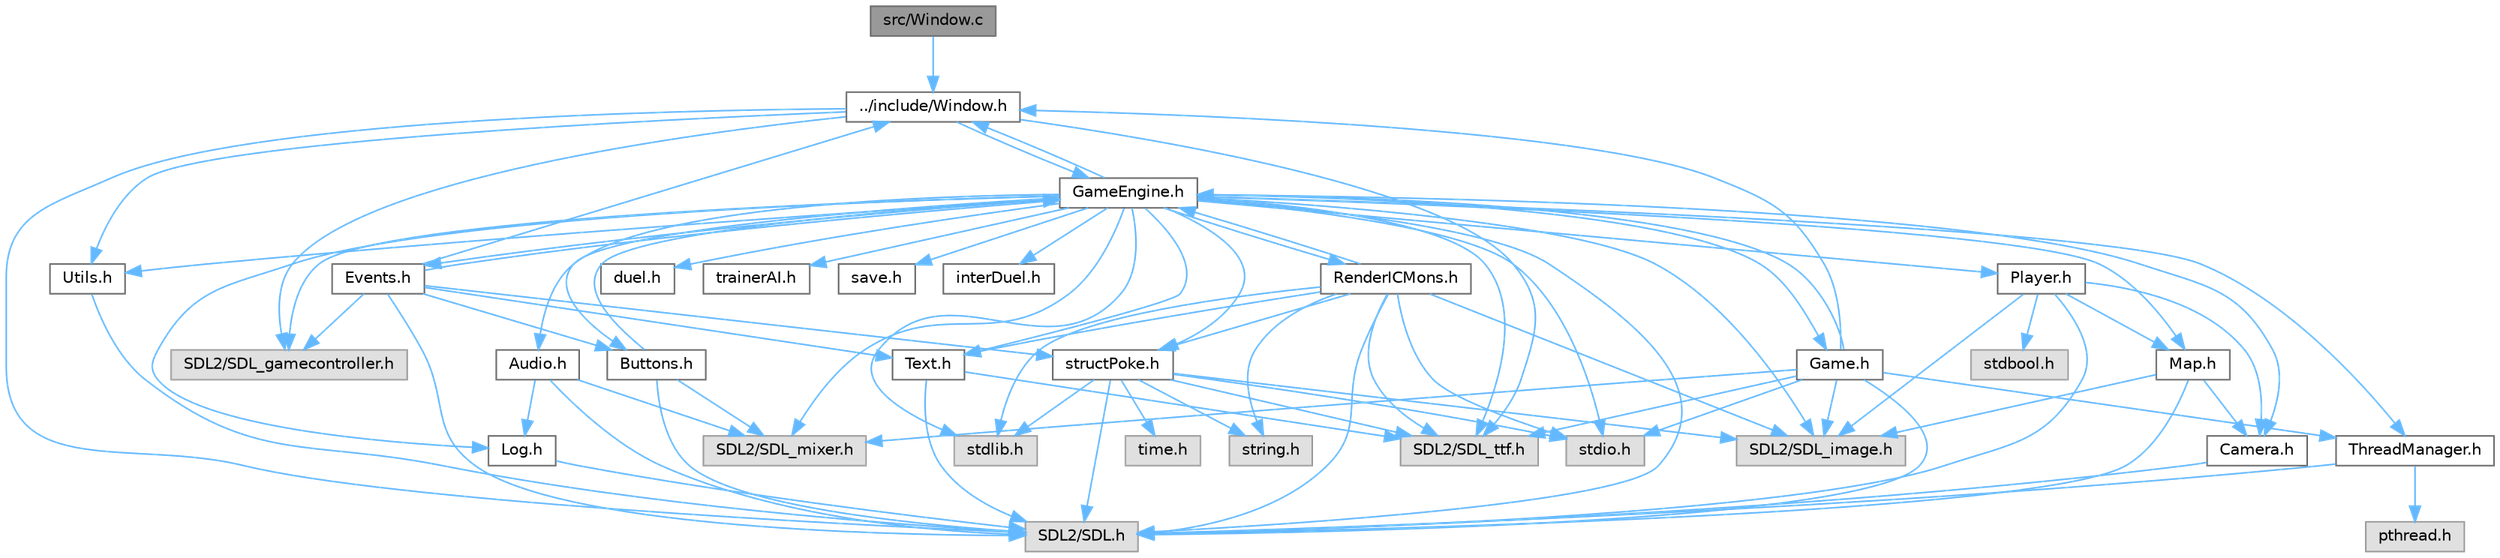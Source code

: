 digraph "src/Window.c"
{
 // LATEX_PDF_SIZE
  bgcolor="transparent";
  edge [fontname=Helvetica,fontsize=10,labelfontname=Helvetica,labelfontsize=10];
  node [fontname=Helvetica,fontsize=10,shape=box,height=0.2,width=0.4];
  Node1 [id="Node000001",label="src/Window.c",height=0.2,width=0.4,color="gray40", fillcolor="grey60", style="filled", fontcolor="black",tooltip=" "];
  Node1 -> Node2 [id="edge1_Node000001_Node000002",color="steelblue1",style="solid",tooltip=" "];
  Node2 [id="Node000002",label="../include/Window.h",height=0.2,width=0.4,color="grey40", fillcolor="white", style="filled",URL="$d3/ded/Window_8h.html",tooltip="Définition et gestion de la fenêtre principale de l'application."];
  Node2 -> Node3 [id="edge2_Node000002_Node000003",color="steelblue1",style="solid",tooltip=" "];
  Node3 [id="Node000003",label="SDL2/SDL.h",height=0.2,width=0.4,color="grey60", fillcolor="#E0E0E0", style="filled",tooltip=" "];
  Node2 -> Node4 [id="edge3_Node000002_Node000004",color="steelblue1",style="solid",tooltip=" "];
  Node4 [id="Node000004",label="SDL2/SDL_ttf.h",height=0.2,width=0.4,color="grey60", fillcolor="#E0E0E0", style="filled",tooltip=" "];
  Node2 -> Node5 [id="edge4_Node000002_Node000005",color="steelblue1",style="solid",tooltip=" "];
  Node5 [id="Node000005",label="SDL2/SDL_gamecontroller.h",height=0.2,width=0.4,color="grey60", fillcolor="#E0E0E0", style="filled",tooltip=" "];
  Node2 -> Node6 [id="edge5_Node000002_Node000006",color="steelblue1",style="solid",tooltip=" "];
  Node6 [id="Node000006",label="GameEngine.h",height=0.2,width=0.4,color="grey40", fillcolor="white", style="filled",URL="$d7/d1f/GameEngine_8h.html",tooltip="Définition et gestion du moteur de jeu."];
  Node6 -> Node3 [id="edge6_Node000006_Node000003",color="steelblue1",style="solid",tooltip=" "];
  Node6 -> Node7 [id="edge7_Node000006_Node000007",color="steelblue1",style="solid",tooltip=" "];
  Node7 [id="Node000007",label="SDL2/SDL_mixer.h",height=0.2,width=0.4,color="grey60", fillcolor="#E0E0E0", style="filled",tooltip=" "];
  Node6 -> Node8 [id="edge8_Node000006_Node000008",color="steelblue1",style="solid",tooltip=" "];
  Node8 [id="Node000008",label="SDL2/SDL_image.h",height=0.2,width=0.4,color="grey60", fillcolor="#E0E0E0", style="filled",tooltip=" "];
  Node6 -> Node4 [id="edge9_Node000006_Node000004",color="steelblue1",style="solid",tooltip=" "];
  Node6 -> Node5 [id="edge10_Node000006_Node000005",color="steelblue1",style="solid",tooltip=" "];
  Node6 -> Node9 [id="edge11_Node000006_Node000009",color="steelblue1",style="solid",tooltip=" "];
  Node9 [id="Node000009",label="stdio.h",height=0.2,width=0.4,color="grey60", fillcolor="#E0E0E0", style="filled",tooltip=" "];
  Node6 -> Node10 [id="edge12_Node000006_Node000010",color="steelblue1",style="solid",tooltip=" "];
  Node10 [id="Node000010",label="stdlib.h",height=0.2,width=0.4,color="grey60", fillcolor="#E0E0E0", style="filled",tooltip=" "];
  Node6 -> Node11 [id="edge13_Node000006_Node000011",color="steelblue1",style="solid",tooltip=" "];
  Node11 [id="Node000011",label="Log.h",height=0.2,width=0.4,color="grey40", fillcolor="white", style="filled",URL="$d1/d45/Log_8h.html",tooltip=" "];
  Node11 -> Node3 [id="edge14_Node000011_Node000003",color="steelblue1",style="solid",tooltip=" "];
  Node6 -> Node12 [id="edge15_Node000006_Node000012",color="steelblue1",style="solid",tooltip=" "];
  Node12 [id="Node000012",label="Audio.h",height=0.2,width=0.4,color="grey40", fillcolor="white", style="filled",URL="$d8/daa/Audio_8h.html",tooltip="Gestion de l'audio pour l'application."];
  Node12 -> Node11 [id="edge16_Node000012_Node000011",color="steelblue1",style="solid",tooltip=" "];
  Node12 -> Node7 [id="edge17_Node000012_Node000007",color="steelblue1",style="solid",tooltip=" "];
  Node12 -> Node3 [id="edge18_Node000012_Node000003",color="steelblue1",style="solid",tooltip=" "];
  Node6 -> Node13 [id="edge19_Node000006_Node000013",color="steelblue1",style="solid",tooltip=" "];
  Node13 [id="Node000013",label="Buttons.h",height=0.2,width=0.4,color="grey40", fillcolor="white", style="filled",URL="$d3/d70/Buttons_8h.html",tooltip="Gestion des boutons et curseurs pour l'application."];
  Node13 -> Node3 [id="edge20_Node000013_Node000003",color="steelblue1",style="solid",tooltip=" "];
  Node13 -> Node7 [id="edge21_Node000013_Node000007",color="steelblue1",style="solid",tooltip=" "];
  Node13 -> Node6 [id="edge22_Node000013_Node000006",color="steelblue1",style="solid",tooltip=" "];
  Node6 -> Node14 [id="edge23_Node000006_Node000014",color="steelblue1",style="solid",tooltip=" "];
  Node14 [id="Node000014",label="structPoke.h",height=0.2,width=0.4,color="grey40", fillcolor="white", style="filled",URL="$da/d71/structPoke_8h.html",tooltip=" "];
  Node14 -> Node9 [id="edge24_Node000014_Node000009",color="steelblue1",style="solid",tooltip=" "];
  Node14 -> Node10 [id="edge25_Node000014_Node000010",color="steelblue1",style="solid",tooltip=" "];
  Node14 -> Node15 [id="edge26_Node000014_Node000015",color="steelblue1",style="solid",tooltip=" "];
  Node15 [id="Node000015",label="time.h",height=0.2,width=0.4,color="grey60", fillcolor="#E0E0E0", style="filled",tooltip=" "];
  Node14 -> Node16 [id="edge27_Node000014_Node000016",color="steelblue1",style="solid",tooltip=" "];
  Node16 [id="Node000016",label="string.h",height=0.2,width=0.4,color="grey60", fillcolor="#E0E0E0", style="filled",tooltip=" "];
  Node14 -> Node3 [id="edge28_Node000014_Node000003",color="steelblue1",style="solid",tooltip=" "];
  Node14 -> Node8 [id="edge29_Node000014_Node000008",color="steelblue1",style="solid",tooltip=" "];
  Node14 -> Node4 [id="edge30_Node000014_Node000004",color="steelblue1",style="solid",tooltip=" "];
  Node6 -> Node17 [id="edge31_Node000006_Node000017",color="steelblue1",style="solid",tooltip=" "];
  Node17 [id="Node000017",label="duel.h",height=0.2,width=0.4,color="grey40", fillcolor="white", style="filled",URL="$d6/d8e/duel_8h.html",tooltip=" "];
  Node6 -> Node18 [id="edge32_Node000006_Node000018",color="steelblue1",style="solid",tooltip=" "];
  Node18 [id="Node000018",label="trainerAI.h",height=0.2,width=0.4,color="grey40", fillcolor="white", style="filled",URL="$df/d27/trainerAI_8h.html",tooltip=" "];
  Node6 -> Node19 [id="edge33_Node000006_Node000019",color="steelblue1",style="solid",tooltip=" "];
  Node19 [id="Node000019",label="save.h",height=0.2,width=0.4,color="grey40", fillcolor="white", style="filled",URL="$d5/d5e/save_8h.html",tooltip="Save the player's data in a file."];
  Node6 -> Node20 [id="edge34_Node000006_Node000020",color="steelblue1",style="solid",tooltip=" "];
  Node20 [id="Node000020",label="interDuel.h",height=0.2,width=0.4,color="grey40", fillcolor="white", style="filled",URL="$da/d1d/interDuel_8h.html",tooltip=" "];
  Node6 -> Node21 [id="edge35_Node000006_Node000021",color="steelblue1",style="solid",tooltip=" "];
  Node21 [id="Node000021",label="Utils.h",height=0.2,width=0.4,color="grey40", fillcolor="white", style="filled",URL="$d9/ded/Utils_8h.html",tooltip="Fonctions utilitaires pour l'application."];
  Node21 -> Node3 [id="edge36_Node000021_Node000003",color="steelblue1",style="solid",tooltip=" "];
  Node6 -> Node22 [id="edge37_Node000006_Node000022",color="steelblue1",style="solid",tooltip=" "];
  Node22 [id="Node000022",label="Text.h",height=0.2,width=0.4,color="grey40", fillcolor="white", style="filled",URL="$d6/d35/Text_8h.html",tooltip="Définition et gestion des éléments de texte."];
  Node22 -> Node3 [id="edge38_Node000022_Node000003",color="steelblue1",style="solid",tooltip=" "];
  Node22 -> Node4 [id="edge39_Node000022_Node000004",color="steelblue1",style="solid",tooltip=" "];
  Node6 -> Node2 [id="edge40_Node000006_Node000002",color="steelblue1",style="solid",tooltip=" "];
  Node6 -> Node23 [id="edge41_Node000006_Node000023",color="steelblue1",style="solid",tooltip=" "];
  Node23 [id="Node000023",label="Map.h",height=0.2,width=0.4,color="grey40", fillcolor="white", style="filled",URL="$df/d79/Map_8h.html",tooltip=" "];
  Node23 -> Node3 [id="edge42_Node000023_Node000003",color="steelblue1",style="solid",tooltip=" "];
  Node23 -> Node8 [id="edge43_Node000023_Node000008",color="steelblue1",style="solid",tooltip=" "];
  Node23 -> Node24 [id="edge44_Node000023_Node000024",color="steelblue1",style="solid",tooltip=" "];
  Node24 [id="Node000024",label="Camera.h",height=0.2,width=0.4,color="grey40", fillcolor="white", style="filled",URL="$dd/de4/Camera_8h.html",tooltip="Gestion de la caméra pour le défilement de la vue du jeu."];
  Node24 -> Node3 [id="edge45_Node000024_Node000003",color="steelblue1",style="solid",tooltip=" "];
  Node6 -> Node25 [id="edge46_Node000006_Node000025",color="steelblue1",style="solid",tooltip=" "];
  Node25 [id="Node000025",label="Player.h",height=0.2,width=0.4,color="grey40", fillcolor="white", style="filled",URL="$da/dbf/Player_8h.html",tooltip=" "];
  Node25 -> Node3 [id="edge47_Node000025_Node000003",color="steelblue1",style="solid",tooltip=" "];
  Node25 -> Node8 [id="edge48_Node000025_Node000008",color="steelblue1",style="solid",tooltip=" "];
  Node25 -> Node23 [id="edge49_Node000025_Node000023",color="steelblue1",style="solid",tooltip=" "];
  Node25 -> Node24 [id="edge50_Node000025_Node000024",color="steelblue1",style="solid",tooltip=" "];
  Node25 -> Node26 [id="edge51_Node000025_Node000026",color="steelblue1",style="solid",tooltip=" "];
  Node26 [id="Node000026",label="stdbool.h",height=0.2,width=0.4,color="grey60", fillcolor="#E0E0E0", style="filled",tooltip=" "];
  Node6 -> Node24 [id="edge52_Node000006_Node000024",color="steelblue1",style="solid",tooltip=" "];
  Node6 -> Node27 [id="edge53_Node000006_Node000027",color="steelblue1",style="solid",tooltip=" "];
  Node27 [id="Node000027",label="ThreadManager.h",height=0.2,width=0.4,color="grey40", fillcolor="white", style="filled",URL="$d0/daa/ThreadManager_8h.html",tooltip=" "];
  Node27 -> Node28 [id="edge54_Node000027_Node000028",color="steelblue1",style="solid",tooltip=" "];
  Node28 [id="Node000028",label="pthread.h",height=0.2,width=0.4,color="grey60", fillcolor="#E0E0E0", style="filled",tooltip=" "];
  Node27 -> Node3 [id="edge55_Node000027_Node000003",color="steelblue1",style="solid",tooltip=" "];
  Node6 -> Node29 [id="edge56_Node000006_Node000029",color="steelblue1",style="solid",tooltip=" "];
  Node29 [id="Node000029",label="Game.h",height=0.2,width=0.4,color="grey40", fillcolor="white", style="filled",URL="$d3/d5f/Game_8h.html",tooltip=" "];
  Node29 -> Node3 [id="edge57_Node000029_Node000003",color="steelblue1",style="solid",tooltip=" "];
  Node29 -> Node7 [id="edge58_Node000029_Node000007",color="steelblue1",style="solid",tooltip=" "];
  Node29 -> Node8 [id="edge59_Node000029_Node000008",color="steelblue1",style="solid",tooltip=" "];
  Node29 -> Node4 [id="edge60_Node000029_Node000004",color="steelblue1",style="solid",tooltip=" "];
  Node29 -> Node9 [id="edge61_Node000029_Node000009",color="steelblue1",style="solid",tooltip=" "];
  Node29 -> Node2 [id="edge62_Node000029_Node000002",color="steelblue1",style="solid",tooltip=" "];
  Node29 -> Node6 [id="edge63_Node000029_Node000006",color="steelblue1",style="solid",tooltip=" "];
  Node29 -> Node27 [id="edge64_Node000029_Node000027",color="steelblue1",style="solid",tooltip=" "];
  Node6 -> Node30 [id="edge65_Node000006_Node000030",color="steelblue1",style="solid",tooltip=" "];
  Node30 [id="Node000030",label="Events.h",height=0.2,width=0.4,color="grey40", fillcolor="white", style="filled",URL="$d0/dbb/Events_8h.html",tooltip=" "];
  Node30 -> Node6 [id="edge66_Node000030_Node000006",color="steelblue1",style="solid",tooltip=" "];
  Node30 -> Node2 [id="edge67_Node000030_Node000002",color="steelblue1",style="solid",tooltip=" "];
  Node30 -> Node13 [id="edge68_Node000030_Node000013",color="steelblue1",style="solid",tooltip=" "];
  Node30 -> Node22 [id="edge69_Node000030_Node000022",color="steelblue1",style="solid",tooltip=" "];
  Node30 -> Node14 [id="edge70_Node000030_Node000014",color="steelblue1",style="solid",tooltip=" "];
  Node30 -> Node3 [id="edge71_Node000030_Node000003",color="steelblue1",style="solid",tooltip=" "];
  Node30 -> Node5 [id="edge72_Node000030_Node000005",color="steelblue1",style="solid",tooltip=" "];
  Node6 -> Node31 [id="edge73_Node000006_Node000031",color="steelblue1",style="solid",tooltip=" "];
  Node31 [id="Node000031",label="RenderICMons.h",height=0.2,width=0.4,color="grey40", fillcolor="white", style="filled",URL="$d2/d98/RenderICMons_8h.html",tooltip="Définition et gestion du rendu des ICMons."];
  Node31 -> Node3 [id="edge74_Node000031_Node000003",color="steelblue1",style="solid",tooltip=" "];
  Node31 -> Node8 [id="edge75_Node000031_Node000008",color="steelblue1",style="solid",tooltip=" "];
  Node31 -> Node4 [id="edge76_Node000031_Node000004",color="steelblue1",style="solid",tooltip=" "];
  Node31 -> Node9 [id="edge77_Node000031_Node000009",color="steelblue1",style="solid",tooltip=" "];
  Node31 -> Node10 [id="edge78_Node000031_Node000010",color="steelblue1",style="solid",tooltip=" "];
  Node31 -> Node16 [id="edge79_Node000031_Node000016",color="steelblue1",style="solid",tooltip=" "];
  Node31 -> Node6 [id="edge80_Node000031_Node000006",color="steelblue1",style="solid",tooltip=" "];
  Node31 -> Node22 [id="edge81_Node000031_Node000022",color="steelblue1",style="solid",tooltip=" "];
  Node31 -> Node14 [id="edge82_Node000031_Node000014",color="steelblue1",style="solid",tooltip=" "];
  Node2 -> Node21 [id="edge83_Node000002_Node000021",color="steelblue1",style="solid",tooltip=" "];
}
